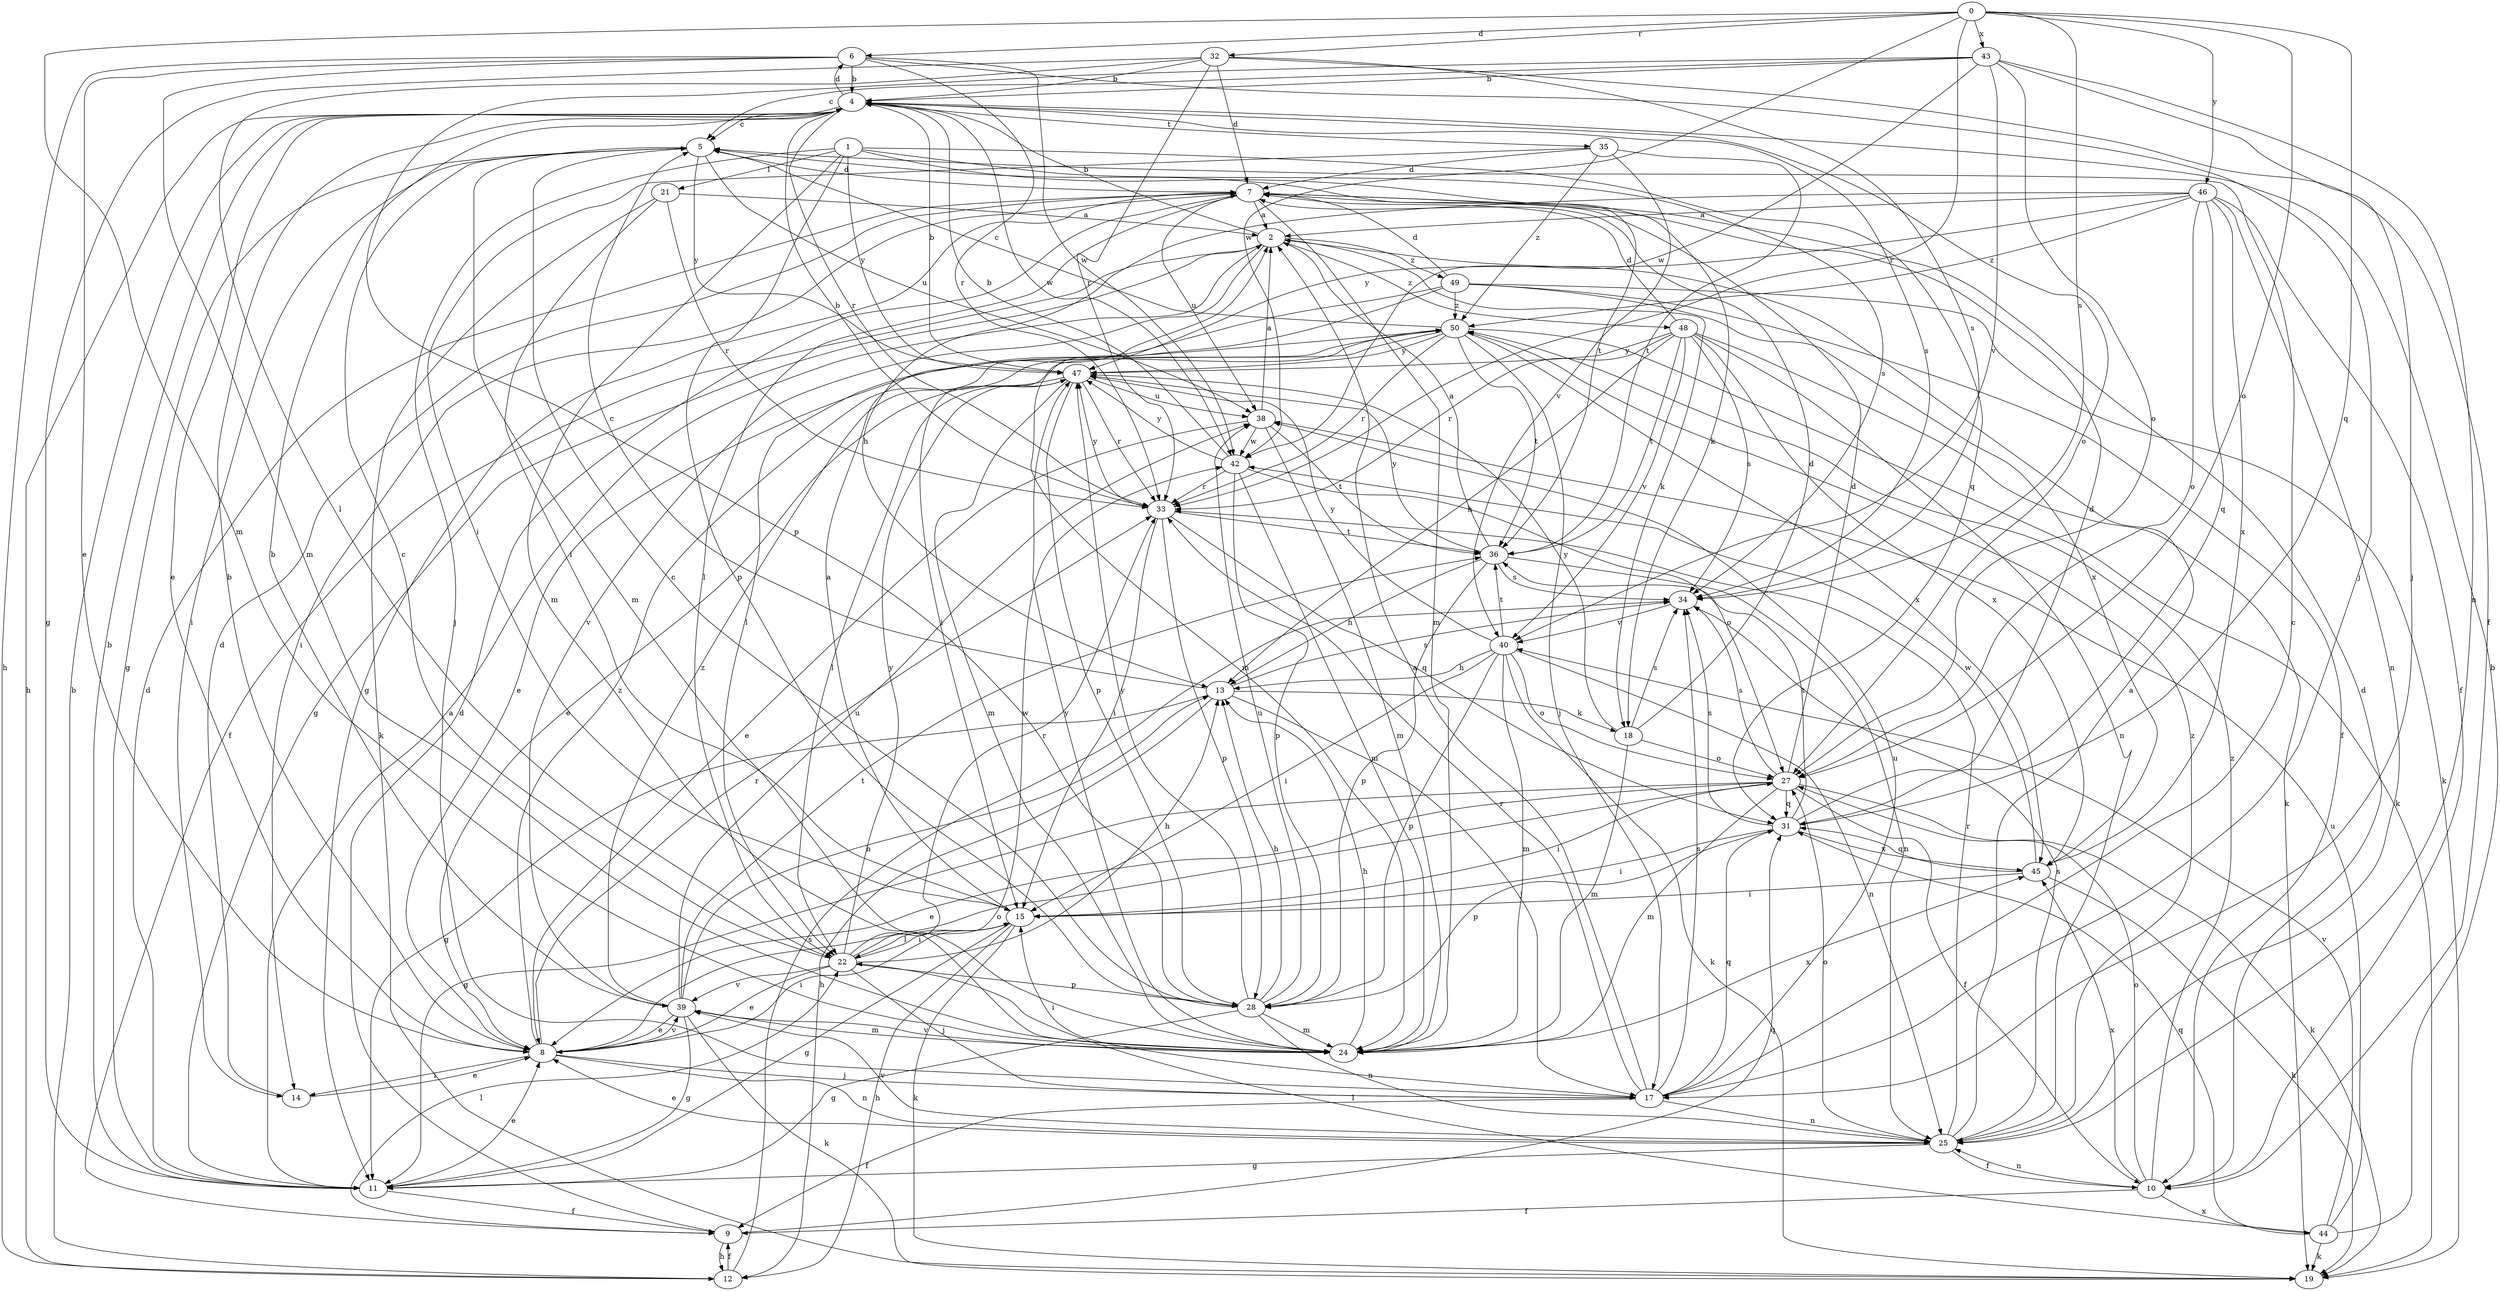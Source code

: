 strict digraph  {
0;
1;
2;
4;
5;
6;
7;
8;
9;
10;
11;
12;
13;
14;
15;
17;
18;
19;
21;
22;
24;
25;
27;
28;
31;
32;
33;
34;
35;
36;
38;
39;
40;
42;
43;
44;
45;
46;
47;
48;
49;
50;
0 -> 6  [label=d];
0 -> 24  [label=m];
0 -> 27  [label=o];
0 -> 31  [label=q];
0 -> 32  [label=r];
0 -> 33  [label=r];
0 -> 34  [label=s];
0 -> 42  [label=w];
0 -> 43  [label=x];
0 -> 46  [label=y];
1 -> 17  [label=j];
1 -> 18  [label=k];
1 -> 21  [label=l];
1 -> 24  [label=m];
1 -> 28  [label=p];
1 -> 31  [label=q];
1 -> 34  [label=s];
1 -> 47  [label=y];
2 -> 4  [label=b];
2 -> 9  [label=f];
2 -> 11  [label=g];
2 -> 18  [label=k];
2 -> 39  [label=v];
2 -> 48  [label=z];
2 -> 49  [label=z];
4 -> 5  [label=c];
4 -> 6  [label=d];
4 -> 8  [label=e];
4 -> 12  [label=h];
4 -> 27  [label=o];
4 -> 33  [label=r];
4 -> 34  [label=s];
4 -> 35  [label=t];
4 -> 42  [label=w];
5 -> 7  [label=d];
5 -> 11  [label=g];
5 -> 14  [label=i];
5 -> 24  [label=m];
5 -> 36  [label=t];
5 -> 38  [label=u];
5 -> 47  [label=y];
6 -> 4  [label=b];
6 -> 8  [label=e];
6 -> 12  [label=h];
6 -> 17  [label=j];
6 -> 24  [label=m];
6 -> 33  [label=r];
6 -> 42  [label=w];
7 -> 2  [label=a];
7 -> 11  [label=g];
7 -> 14  [label=i];
7 -> 22  [label=l];
7 -> 24  [label=m];
7 -> 38  [label=u];
8 -> 4  [label=b];
8 -> 14  [label=i];
8 -> 15  [label=i];
8 -> 17  [label=j];
8 -> 25  [label=n];
8 -> 27  [label=o];
8 -> 33  [label=r];
8 -> 39  [label=v];
8 -> 50  [label=z];
9 -> 7  [label=d];
9 -> 12  [label=h];
9 -> 22  [label=l];
9 -> 31  [label=q];
10 -> 7  [label=d];
10 -> 9  [label=f];
10 -> 25  [label=n];
10 -> 27  [label=o];
10 -> 44  [label=x];
10 -> 45  [label=x];
10 -> 50  [label=z];
11 -> 2  [label=a];
11 -> 4  [label=b];
11 -> 7  [label=d];
11 -> 8  [label=e];
11 -> 9  [label=f];
12 -> 4  [label=b];
12 -> 9  [label=f];
12 -> 34  [label=s];
13 -> 5  [label=c];
13 -> 11  [label=g];
13 -> 12  [label=h];
13 -> 17  [label=j];
13 -> 18  [label=k];
13 -> 34  [label=s];
14 -> 7  [label=d];
14 -> 8  [label=e];
15 -> 2  [label=a];
15 -> 11  [label=g];
15 -> 12  [label=h];
15 -> 19  [label=k];
15 -> 22  [label=l];
17 -> 2  [label=a];
17 -> 5  [label=c];
17 -> 9  [label=f];
17 -> 15  [label=i];
17 -> 25  [label=n];
17 -> 31  [label=q];
17 -> 33  [label=r];
17 -> 34  [label=s];
17 -> 38  [label=u];
18 -> 7  [label=d];
18 -> 24  [label=m];
18 -> 27  [label=o];
18 -> 34  [label=s];
18 -> 47  [label=y];
21 -> 2  [label=a];
21 -> 15  [label=i];
21 -> 19  [label=k];
21 -> 33  [label=r];
22 -> 5  [label=c];
22 -> 8  [label=e];
22 -> 13  [label=h];
22 -> 15  [label=i];
22 -> 17  [label=j];
22 -> 28  [label=p];
22 -> 33  [label=r];
22 -> 39  [label=v];
22 -> 42  [label=w];
22 -> 47  [label=y];
24 -> 13  [label=h];
24 -> 39  [label=v];
24 -> 45  [label=x];
24 -> 47  [label=y];
25 -> 2  [label=a];
25 -> 8  [label=e];
25 -> 10  [label=f];
25 -> 11  [label=g];
25 -> 27  [label=o];
25 -> 33  [label=r];
25 -> 34  [label=s];
25 -> 39  [label=v];
25 -> 50  [label=z];
27 -> 7  [label=d];
27 -> 8  [label=e];
27 -> 10  [label=f];
27 -> 11  [label=g];
27 -> 15  [label=i];
27 -> 19  [label=k];
27 -> 24  [label=m];
27 -> 31  [label=q];
27 -> 34  [label=s];
28 -> 5  [label=c];
28 -> 11  [label=g];
28 -> 13  [label=h];
28 -> 24  [label=m];
28 -> 25  [label=n];
28 -> 38  [label=u];
28 -> 47  [label=y];
31 -> 7  [label=d];
31 -> 15  [label=i];
31 -> 28  [label=p];
31 -> 34  [label=s];
31 -> 36  [label=t];
31 -> 45  [label=x];
32 -> 4  [label=b];
32 -> 7  [label=d];
32 -> 10  [label=f];
32 -> 11  [label=g];
32 -> 22  [label=l];
32 -> 33  [label=r];
32 -> 34  [label=s];
33 -> 4  [label=b];
33 -> 15  [label=i];
33 -> 28  [label=p];
33 -> 31  [label=q];
33 -> 36  [label=t];
33 -> 47  [label=y];
34 -> 40  [label=v];
35 -> 7  [label=d];
35 -> 15  [label=i];
35 -> 36  [label=t];
35 -> 40  [label=v];
35 -> 50  [label=z];
36 -> 2  [label=a];
36 -> 13  [label=h];
36 -> 25  [label=n];
36 -> 28  [label=p];
36 -> 34  [label=s];
36 -> 47  [label=y];
38 -> 2  [label=a];
38 -> 8  [label=e];
38 -> 24  [label=m];
38 -> 36  [label=t];
38 -> 42  [label=w];
39 -> 4  [label=b];
39 -> 8  [label=e];
39 -> 11  [label=g];
39 -> 13  [label=h];
39 -> 19  [label=k];
39 -> 24  [label=m];
39 -> 36  [label=t];
39 -> 38  [label=u];
39 -> 50  [label=z];
40 -> 13  [label=h];
40 -> 15  [label=i];
40 -> 19  [label=k];
40 -> 24  [label=m];
40 -> 25  [label=n];
40 -> 27  [label=o];
40 -> 28  [label=p];
40 -> 36  [label=t];
40 -> 47  [label=y];
42 -> 4  [label=b];
42 -> 24  [label=m];
42 -> 27  [label=o];
42 -> 28  [label=p];
42 -> 33  [label=r];
42 -> 47  [label=y];
43 -> 4  [label=b];
43 -> 5  [label=c];
43 -> 17  [label=j];
43 -> 25  [label=n];
43 -> 27  [label=o];
43 -> 28  [label=p];
43 -> 40  [label=v];
43 -> 42  [label=w];
44 -> 4  [label=b];
44 -> 19  [label=k];
44 -> 22  [label=l];
44 -> 31  [label=q];
44 -> 38  [label=u];
44 -> 40  [label=v];
45 -> 15  [label=i];
45 -> 19  [label=k];
45 -> 31  [label=q];
45 -> 42  [label=w];
46 -> 2  [label=a];
46 -> 10  [label=f];
46 -> 13  [label=h];
46 -> 25  [label=n];
46 -> 27  [label=o];
46 -> 31  [label=q];
46 -> 45  [label=x];
46 -> 47  [label=y];
46 -> 50  [label=z];
47 -> 4  [label=b];
47 -> 8  [label=e];
47 -> 22  [label=l];
47 -> 24  [label=m];
47 -> 28  [label=p];
47 -> 33  [label=r];
47 -> 38  [label=u];
48 -> 7  [label=d];
48 -> 13  [label=h];
48 -> 19  [label=k];
48 -> 25  [label=n];
48 -> 33  [label=r];
48 -> 34  [label=s];
48 -> 36  [label=t];
48 -> 40  [label=v];
48 -> 45  [label=x];
48 -> 47  [label=y];
49 -> 7  [label=d];
49 -> 10  [label=f];
49 -> 19  [label=k];
49 -> 22  [label=l];
49 -> 24  [label=m];
49 -> 45  [label=x];
49 -> 50  [label=z];
50 -> 5  [label=c];
50 -> 8  [label=e];
50 -> 15  [label=i];
50 -> 17  [label=j];
50 -> 19  [label=k];
50 -> 33  [label=r];
50 -> 36  [label=t];
50 -> 45  [label=x];
50 -> 47  [label=y];
}
